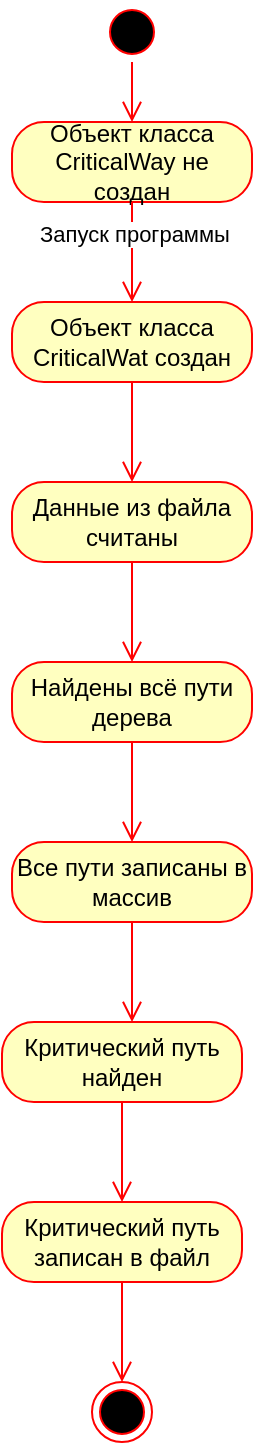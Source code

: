 <mxfile version="13.9.9" type="device"><diagram id="xb6u9eXW7sxz56320zJy" name="Страница 1"><mxGraphModel dx="1006" dy="790" grid="1" gridSize="10" guides="1" tooltips="1" connect="1" arrows="1" fold="1" page="1" pageScale="1" pageWidth="827" pageHeight="1169" math="0" shadow="0"><root><mxCell id="0"/><mxCell id="1" parent="0"/><mxCell id="1wH4Bf1CKNaTozn9oErk-1" value="" style="ellipse;html=1;shape=startState;fillColor=#000000;strokeColor=#ff0000;" vertex="1" parent="1"><mxGeometry x="350" y="40" width="30" height="30" as="geometry"/></mxCell><mxCell id="1wH4Bf1CKNaTozn9oErk-2" value="" style="edgeStyle=orthogonalEdgeStyle;html=1;verticalAlign=bottom;endArrow=open;endSize=8;strokeColor=#ff0000;" edge="1" source="1wH4Bf1CKNaTozn9oErk-1" parent="1"><mxGeometry relative="1" as="geometry"><mxPoint x="365" y="100" as="targetPoint"/></mxGeometry></mxCell><mxCell id="1wH4Bf1CKNaTozn9oErk-3" value="Объект класса CriticalWay не создан" style="rounded=1;whiteSpace=wrap;html=1;arcSize=40;fontColor=#000000;fillColor=#ffffc0;strokeColor=#ff0000;" vertex="1" parent="1"><mxGeometry x="305" y="100" width="120" height="40" as="geometry"/></mxCell><mxCell id="1wH4Bf1CKNaTozn9oErk-4" value="Запуск программы" style="edgeStyle=orthogonalEdgeStyle;html=1;verticalAlign=bottom;endArrow=open;endSize=8;strokeColor=#ff0000;" edge="1" source="1wH4Bf1CKNaTozn9oErk-3" parent="1"><mxGeometry relative="1" as="geometry"><mxPoint x="365" y="190" as="targetPoint"/></mxGeometry></mxCell><mxCell id="1wH4Bf1CKNaTozn9oErk-5" value="Объект класса CriticalWat создан" style="rounded=1;whiteSpace=wrap;html=1;arcSize=40;fontColor=#000000;fillColor=#ffffc0;strokeColor=#ff0000;" vertex="1" parent="1"><mxGeometry x="305" y="190" width="120" height="40" as="geometry"/></mxCell><mxCell id="1wH4Bf1CKNaTozn9oErk-6" value="" style="edgeStyle=orthogonalEdgeStyle;html=1;verticalAlign=bottom;endArrow=open;endSize=8;strokeColor=#ff0000;exitX=0.5;exitY=1;exitDx=0;exitDy=0;" edge="1" parent="1" source="1wH4Bf1CKNaTozn9oErk-5"><mxGeometry relative="1" as="geometry"><mxPoint x="365" y="280" as="targetPoint"/><mxPoint x="375" y="150" as="sourcePoint"/></mxGeometry></mxCell><mxCell id="1wH4Bf1CKNaTozn9oErk-7" value="Данные из файла считаны" style="rounded=1;whiteSpace=wrap;html=1;arcSize=40;fontColor=#000000;fillColor=#ffffc0;strokeColor=#ff0000;" vertex="1" parent="1"><mxGeometry x="305" y="280" width="120" height="40" as="geometry"/></mxCell><mxCell id="1wH4Bf1CKNaTozn9oErk-8" value="" style="edgeStyle=orthogonalEdgeStyle;html=1;verticalAlign=bottom;endArrow=open;endSize=8;strokeColor=#ff0000;exitX=0.5;exitY=1;exitDx=0;exitDy=0;" edge="1" parent="1" source="1wH4Bf1CKNaTozn9oErk-7"><mxGeometry relative="1" as="geometry"><mxPoint x="365" y="370" as="targetPoint"/><mxPoint x="375" y="240" as="sourcePoint"/></mxGeometry></mxCell><mxCell id="1wH4Bf1CKNaTozn9oErk-9" value="Найдены всё пути дерева" style="rounded=1;whiteSpace=wrap;html=1;arcSize=40;fontColor=#000000;fillColor=#ffffc0;strokeColor=#ff0000;" vertex="1" parent="1"><mxGeometry x="305" y="370" width="120" height="40" as="geometry"/></mxCell><mxCell id="1wH4Bf1CKNaTozn9oErk-10" value="" style="edgeStyle=orthogonalEdgeStyle;html=1;verticalAlign=bottom;endArrow=open;endSize=8;strokeColor=#ff0000;exitX=0.5;exitY=1;exitDx=0;exitDy=0;" edge="1" parent="1" source="1wH4Bf1CKNaTozn9oErk-9"><mxGeometry relative="1" as="geometry"><mxPoint x="365" y="460" as="targetPoint"/><mxPoint x="375" y="330" as="sourcePoint"/></mxGeometry></mxCell><mxCell id="1wH4Bf1CKNaTozn9oErk-11" value="Все пути записаны в массив" style="rounded=1;whiteSpace=wrap;html=1;arcSize=40;fontColor=#000000;fillColor=#ffffc0;strokeColor=#ff0000;" vertex="1" parent="1"><mxGeometry x="305" y="460" width="120" height="40" as="geometry"/></mxCell><mxCell id="1wH4Bf1CKNaTozn9oErk-12" value="" style="edgeStyle=orthogonalEdgeStyle;html=1;verticalAlign=bottom;endArrow=open;endSize=8;strokeColor=#ff0000;exitX=0.5;exitY=1;exitDx=0;exitDy=0;" edge="1" parent="1" source="1wH4Bf1CKNaTozn9oErk-11"><mxGeometry relative="1" as="geometry"><mxPoint x="365" y="550" as="targetPoint"/><mxPoint x="375" y="420" as="sourcePoint"/></mxGeometry></mxCell><mxCell id="1wH4Bf1CKNaTozn9oErk-13" value="Критический путь найден" style="rounded=1;whiteSpace=wrap;html=1;arcSize=40;fontColor=#000000;fillColor=#ffffc0;strokeColor=#ff0000;" vertex="1" parent="1"><mxGeometry x="300" y="550" width="120" height="40" as="geometry"/></mxCell><mxCell id="1wH4Bf1CKNaTozn9oErk-14" value="" style="edgeStyle=orthogonalEdgeStyle;html=1;verticalAlign=bottom;endArrow=open;endSize=8;strokeColor=#ff0000;exitX=0.5;exitY=1;exitDx=0;exitDy=0;" edge="1" parent="1" source="1wH4Bf1CKNaTozn9oErk-13"><mxGeometry relative="1" as="geometry"><mxPoint x="360" y="640" as="targetPoint"/><mxPoint x="370" y="510" as="sourcePoint"/></mxGeometry></mxCell><mxCell id="1wH4Bf1CKNaTozn9oErk-15" value="Критический путь записан в файл" style="rounded=1;whiteSpace=wrap;html=1;arcSize=40;fontColor=#000000;fillColor=#ffffc0;strokeColor=#ff0000;" vertex="1" parent="1"><mxGeometry x="300" y="640" width="120" height="40" as="geometry"/></mxCell><mxCell id="1wH4Bf1CKNaTozn9oErk-16" value="" style="edgeStyle=orthogonalEdgeStyle;html=1;verticalAlign=bottom;endArrow=open;endSize=8;strokeColor=#ff0000;exitX=0.5;exitY=1;exitDx=0;exitDy=0;" edge="1" parent="1" source="1wH4Bf1CKNaTozn9oErk-15"><mxGeometry relative="1" as="geometry"><mxPoint x="360" y="730" as="targetPoint"/><mxPoint x="370" y="600" as="sourcePoint"/></mxGeometry></mxCell><mxCell id="1wH4Bf1CKNaTozn9oErk-17" value="" style="ellipse;html=1;shape=endState;fillColor=#000000;strokeColor=#ff0000;" vertex="1" parent="1"><mxGeometry x="345" y="730" width="30" height="30" as="geometry"/></mxCell></root></mxGraphModel></diagram></mxfile>